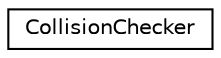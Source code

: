 digraph "Graphical Class Hierarchy"
{
  edge [fontname="Helvetica",fontsize="10",labelfontname="Helvetica",labelfontsize="10"];
  node [fontname="Helvetica",fontsize="10",shape=record];
  rankdir="LR";
  Node1 [label="CollisionChecker",height=0.2,width=0.4,color="black", fillcolor="white", style="filled",URL="$classCollisionChecker.html"];
}
